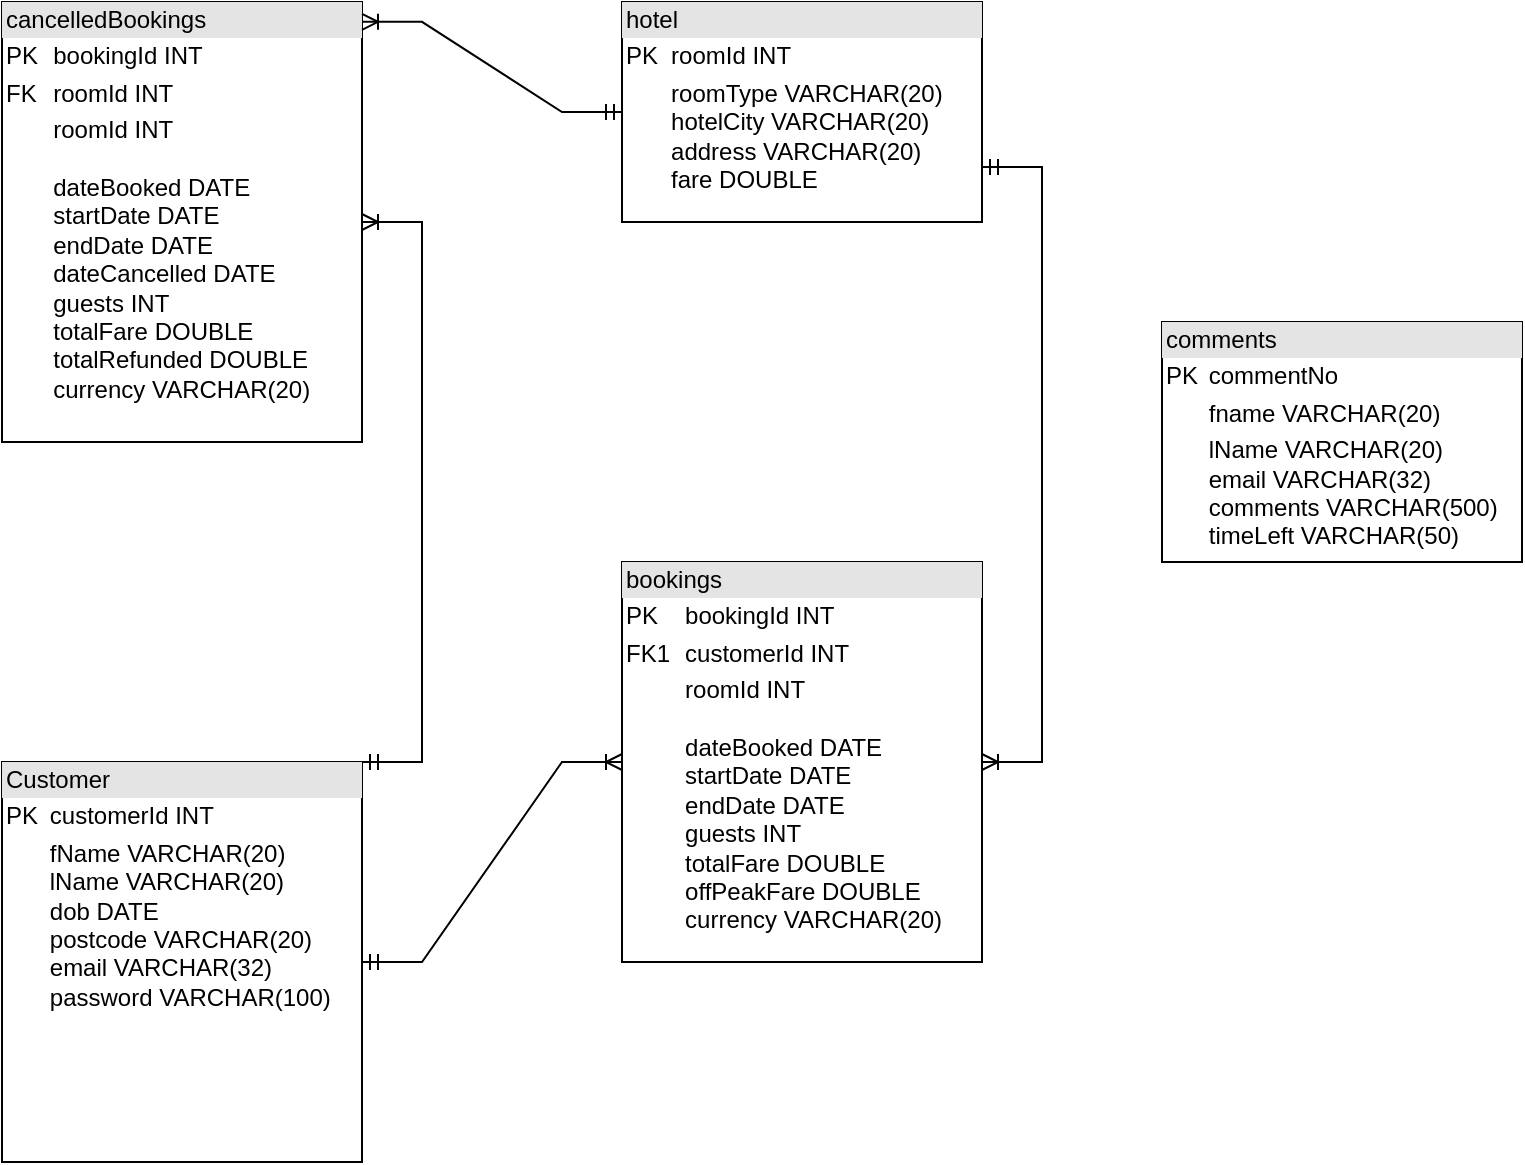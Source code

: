 <mxfile version="15.8.7" type="device"><diagram id="x3WYEkMx6Azea4m-co8S" name="Page-1"><mxGraphModel dx="1346" dy="997" grid="1" gridSize="10" guides="1" tooltips="1" connect="1" arrows="1" fold="1" page="1" pageScale="1" pageWidth="827" pageHeight="1169" math="0" shadow="0"><root><mxCell id="0"/><mxCell id="1" parent="0"/><mxCell id="8tCwylgG1vraKbIKDsPk-67" value="" style="shape=partialRectangle;connectable=0;fillColor=none;top=0;left=0;bottom=0;right=0;align=left;spacingLeft=6;overflow=hidden;" parent="1" vertex="1"><mxGeometry x="430" y="630" width="150" height="30" as="geometry"><mxRectangle width="150" height="30" as="alternateBounds"/></mxGeometry></mxCell><mxCell id="t8_TX61mN0DV5CUoTQk2-8" value="&lt;div style=&quot;box-sizing: border-box ; width: 100% ; background: #e4e4e4 ; padding: 2px&quot;&gt;Customer&lt;/div&gt;&lt;table style=&quot;width: 100% ; font-size: 1em&quot; cellpadding=&quot;2&quot; cellspacing=&quot;0&quot;&gt;&lt;tbody&gt;&lt;tr&gt;&lt;td&gt;PK&lt;/td&gt;&lt;td&gt;customerId INT&lt;/td&gt;&lt;/tr&gt;&lt;tr&gt;&lt;td&gt;&lt;br&gt;&lt;/td&gt;&lt;td&gt;fName VARCHAR(20)&lt;br&gt;lName VARCHAR(20)&lt;br&gt;dob DATE&lt;br&gt;postcode VARCHAR(20)&lt;br&gt;email VARCHAR(32)&lt;br&gt;password VARCHAR(100)&lt;/td&gt;&lt;/tr&gt;&lt;/tbody&gt;&lt;/table&gt;" style="verticalAlign=top;align=left;overflow=fill;html=1;" vertex="1" parent="1"><mxGeometry x="60" y="510" width="180" height="200" as="geometry"/></mxCell><mxCell id="t8_TX61mN0DV5CUoTQk2-9" value="&lt;div style=&quot;box-sizing: border-box ; width: 100% ; background: #e4e4e4 ; padding: 2px&quot;&gt;cancelledBookings&lt;/div&gt;&lt;table style=&quot;width: 100% ; font-size: 1em&quot; cellpadding=&quot;2&quot; cellspacing=&quot;0&quot;&gt;&lt;tbody&gt;&lt;tr&gt;&lt;td&gt;PK&lt;/td&gt;&lt;td&gt;bookingId INT&lt;/td&gt;&lt;/tr&gt;&lt;tr&gt;&lt;td&gt;FK&lt;/td&gt;&lt;td&gt;roomId INT&lt;/td&gt;&lt;/tr&gt;&lt;tr&gt;&lt;td&gt;&lt;/td&gt;&lt;td&gt;roomId INT&lt;br&gt;&lt;br&gt;dateBooked DATE&lt;br&gt;startDate DATE&lt;br&gt;endDate DATE&lt;br&gt;dateCancelled DATE&lt;br&gt;guests INT&lt;br&gt;totalFare DOUBLE&lt;br&gt;totalRefunded DOUBLE&lt;br&gt;currency VARCHAR(20)&lt;/td&gt;&lt;/tr&gt;&lt;/tbody&gt;&lt;/table&gt;" style="verticalAlign=top;align=left;overflow=fill;html=1;" vertex="1" parent="1"><mxGeometry x="60" y="130" width="180" height="220" as="geometry"/></mxCell><mxCell id="t8_TX61mN0DV5CUoTQk2-10" value="&lt;div style=&quot;box-sizing: border-box ; width: 100% ; background: #e4e4e4 ; padding: 2px&quot;&gt;hotel&lt;/div&gt;&lt;table style=&quot;width: 100% ; font-size: 1em&quot; cellpadding=&quot;2&quot; cellspacing=&quot;0&quot;&gt;&lt;tbody&gt;&lt;tr&gt;&lt;td&gt;PK&lt;/td&gt;&lt;td&gt;roomId INT&lt;/td&gt;&lt;/tr&gt;&lt;tr&gt;&lt;td&gt;&lt;br&gt;&lt;/td&gt;&lt;td&gt;roomType VARCHAR(20)&lt;br&gt;hotelCity VARCHAR(20)&lt;br&gt;address VARCHAR(20)&lt;br&gt;fare DOUBLE&lt;br&gt;&lt;br&gt;&lt;/td&gt;&lt;/tr&gt;&lt;/tbody&gt;&lt;/table&gt;" style="verticalAlign=top;align=left;overflow=fill;html=1;" vertex="1" parent="1"><mxGeometry x="370" y="130" width="180" height="110" as="geometry"/></mxCell><mxCell id="t8_TX61mN0DV5CUoTQk2-11" value="&lt;div style=&quot;box-sizing: border-box ; width: 100% ; background: #e4e4e4 ; padding: 2px&quot;&gt;bookings&lt;/div&gt;&lt;table style=&quot;width: 100% ; font-size: 1em&quot; cellpadding=&quot;2&quot; cellspacing=&quot;0&quot;&gt;&lt;tbody&gt;&lt;tr&gt;&lt;td&gt;PK&lt;/td&gt;&lt;td&gt;bookingId INT&lt;/td&gt;&lt;/tr&gt;&lt;tr&gt;&lt;td&gt;FK1&lt;/td&gt;&lt;td&gt;customerId INT&lt;/td&gt;&lt;/tr&gt;&lt;tr&gt;&lt;td&gt;&lt;/td&gt;&lt;td&gt;roomId INT&lt;br&gt;&lt;br&gt;dateBooked DATE&lt;br&gt;startDate DATE&lt;br&gt;endDate DATE&lt;br&gt;guests INT&lt;br&gt;totalFare DOUBLE&lt;br&gt;offPeakFare DOUBLE&lt;br&gt;currency VARCHAR(20)&lt;br&gt;&lt;br&gt;&lt;br&gt;&lt;br&gt;&lt;br&gt;&lt;br&gt;&lt;br&gt;&lt;/td&gt;&lt;/tr&gt;&lt;/tbody&gt;&lt;/table&gt;" style="verticalAlign=top;align=left;overflow=fill;html=1;" vertex="1" parent="1"><mxGeometry x="370" y="410" width="180" height="200" as="geometry"/></mxCell><mxCell id="t8_TX61mN0DV5CUoTQk2-12" value="&lt;div style=&quot;box-sizing: border-box ; width: 100% ; background: #e4e4e4 ; padding: 2px&quot;&gt;comments&lt;/div&gt;&lt;table style=&quot;width: 100% ; font-size: 1em&quot; cellpadding=&quot;2&quot; cellspacing=&quot;0&quot;&gt;&lt;tbody&gt;&lt;tr&gt;&lt;td&gt;PK&lt;/td&gt;&lt;td&gt;commentNo&lt;/td&gt;&lt;/tr&gt;&lt;tr&gt;&lt;td&gt;&lt;br&gt;&lt;/td&gt;&lt;td&gt;fname VARCHAR(20)&lt;/td&gt;&lt;/tr&gt;&lt;tr&gt;&lt;td&gt;&lt;/td&gt;&lt;td&gt;lName VARCHAR(20)&lt;br&gt;email VARCHAR(32)&lt;br&gt;comments VARCHAR(500)&lt;br&gt;timeLeft VARCHAR(50)&lt;/td&gt;&lt;/tr&gt;&lt;/tbody&gt;&lt;/table&gt;" style="verticalAlign=top;align=left;overflow=fill;html=1;" vertex="1" parent="1"><mxGeometry x="640" y="290" width="180" height="120" as="geometry"/></mxCell><mxCell id="t8_TX61mN0DV5CUoTQk2-13" value="" style="edgeStyle=entityRelationEdgeStyle;fontSize=12;html=1;endArrow=ERoneToMany;startArrow=ERmandOne;rounded=0;exitX=1;exitY=0.5;exitDx=0;exitDy=0;entryX=0;entryY=0.5;entryDx=0;entryDy=0;" edge="1" parent="1" source="t8_TX61mN0DV5CUoTQk2-8" target="t8_TX61mN0DV5CUoTQk2-11"><mxGeometry width="100" height="100" relative="1" as="geometry"><mxPoint x="260" y="610" as="sourcePoint"/><mxPoint x="360" y="510" as="targetPoint"/></mxGeometry></mxCell><mxCell id="t8_TX61mN0DV5CUoTQk2-14" value="" style="edgeStyle=entityRelationEdgeStyle;fontSize=12;html=1;endArrow=ERoneToMany;startArrow=ERmandOne;rounded=0;exitX=1;exitY=0;exitDx=0;exitDy=0;" edge="1" parent="1" source="t8_TX61mN0DV5CUoTQk2-8" target="t8_TX61mN0DV5CUoTQk2-9"><mxGeometry width="100" height="100" relative="1" as="geometry"><mxPoint x="100" y="490" as="sourcePoint"/><mxPoint x="200" y="390" as="targetPoint"/></mxGeometry></mxCell><mxCell id="t8_TX61mN0DV5CUoTQk2-15" value="" style="edgeStyle=entityRelationEdgeStyle;fontSize=12;html=1;endArrow=ERoneToMany;startArrow=ERmandOne;rounded=0;entryX=1;entryY=0.045;entryDx=0;entryDy=0;exitX=0;exitY=0.5;exitDx=0;exitDy=0;entryPerimeter=0;" edge="1" parent="1" source="t8_TX61mN0DV5CUoTQk2-10" target="t8_TX61mN0DV5CUoTQk2-9"><mxGeometry width="100" height="100" relative="1" as="geometry"><mxPoint x="320" y="170" as="sourcePoint"/><mxPoint x="210" y="40" as="targetPoint"/></mxGeometry></mxCell><mxCell id="t8_TX61mN0DV5CUoTQk2-16" value="" style="edgeStyle=entityRelationEdgeStyle;fontSize=12;html=1;endArrow=ERoneToMany;startArrow=ERmandOne;rounded=0;exitX=1;exitY=0.75;exitDx=0;exitDy=0;" edge="1" parent="1" source="t8_TX61mN0DV5CUoTQk2-10" target="t8_TX61mN0DV5CUoTQk2-11"><mxGeometry width="100" height="100" relative="1" as="geometry"><mxPoint x="380" y="360" as="sourcePoint"/><mxPoint x="480" y="260" as="targetPoint"/></mxGeometry></mxCell></root></mxGraphModel></diagram></mxfile>